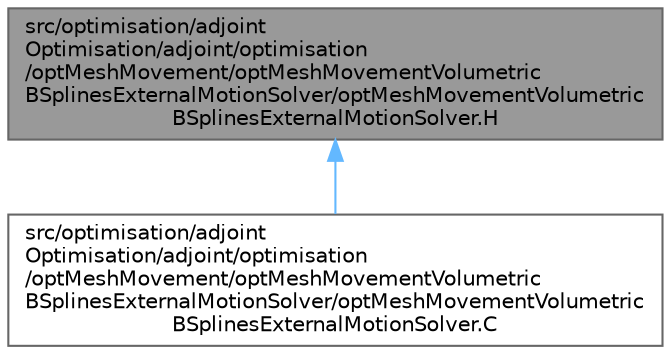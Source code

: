 digraph "src/optimisation/adjointOptimisation/adjoint/optimisation/optMeshMovement/optMeshMovementVolumetricBSplinesExternalMotionSolver/optMeshMovementVolumetricBSplinesExternalMotionSolver.H"
{
 // LATEX_PDF_SIZE
  bgcolor="transparent";
  edge [fontname=Helvetica,fontsize=10,labelfontname=Helvetica,labelfontsize=10];
  node [fontname=Helvetica,fontsize=10,shape=box,height=0.2,width=0.4];
  Node1 [id="Node000001",label="src/optimisation/adjoint\lOptimisation/adjoint/optimisation\l/optMeshMovement/optMeshMovementVolumetric\lBSplinesExternalMotionSolver/optMeshMovementVolumetric\lBSplinesExternalMotionSolver.H",height=0.2,width=0.4,color="gray40", fillcolor="grey60", style="filled", fontcolor="black",tooltip=" "];
  Node1 -> Node2 [id="edge1_Node000001_Node000002",dir="back",color="steelblue1",style="solid",tooltip=" "];
  Node2 [id="Node000002",label="src/optimisation/adjoint\lOptimisation/adjoint/optimisation\l/optMeshMovement/optMeshMovementVolumetric\lBSplinesExternalMotionSolver/optMeshMovementVolumetric\lBSplinesExternalMotionSolver.C",height=0.2,width=0.4,color="grey40", fillcolor="white", style="filled",URL="$optMeshMovementVolumetricBSplinesExternalMotionSolver_8C.html",tooltip=" "];
}
